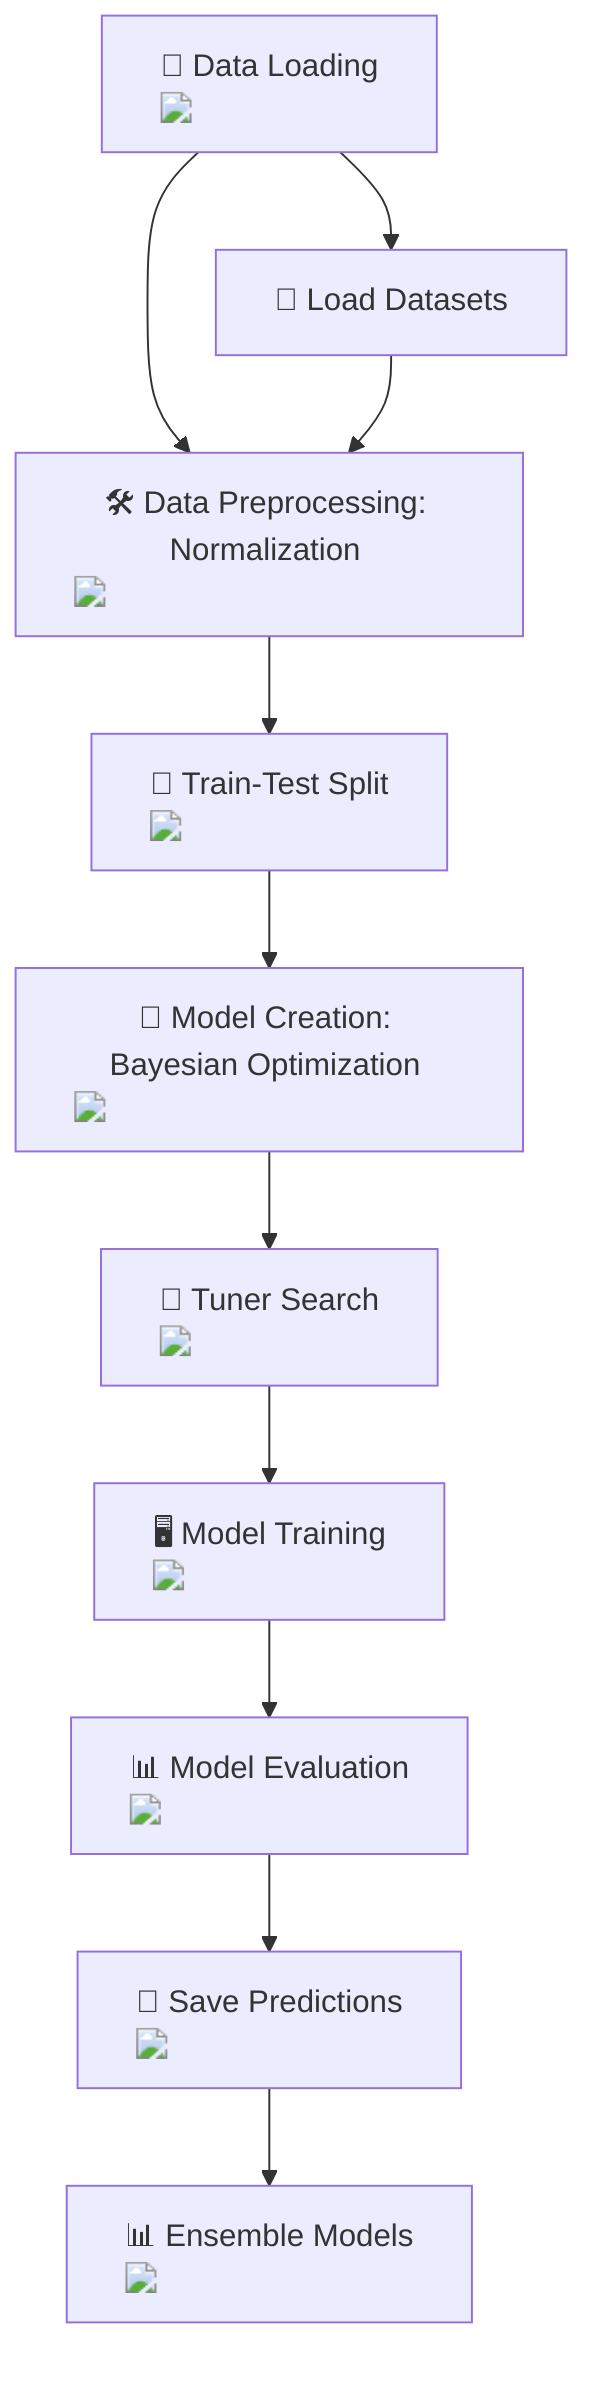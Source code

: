 graph TD;
    A["📂 Data Loading <img src='icons/file.svg' />"] --> B["🛠️ Data Preprocessing: Normalization <img src='icons/column_split.svg' />"];
    B --> C["🔄 Train-Test Split <img src='icons/row_split.svg' />"];
    C --> D["🧠 Model Creation: Bayesian Optimization <img src='icons/brain.svg' />"];
    D --> E["🎯 Tuner Search <img src='icons/brain.svg' />"];
    E --> F["🖥️ Model Training <img src='icons/brain.svg' />"];
    F --> G["📊 Model Evaluation <img src='icons/table.svg' />"];
    G --> H["💾 Save Predictions <img src='icons/file.svg' />"];
    H --> I["📊 Ensemble Models <img src='icons/table.svg' />"];

    A --> J["📂 Load Datasets"];
    J --> B;